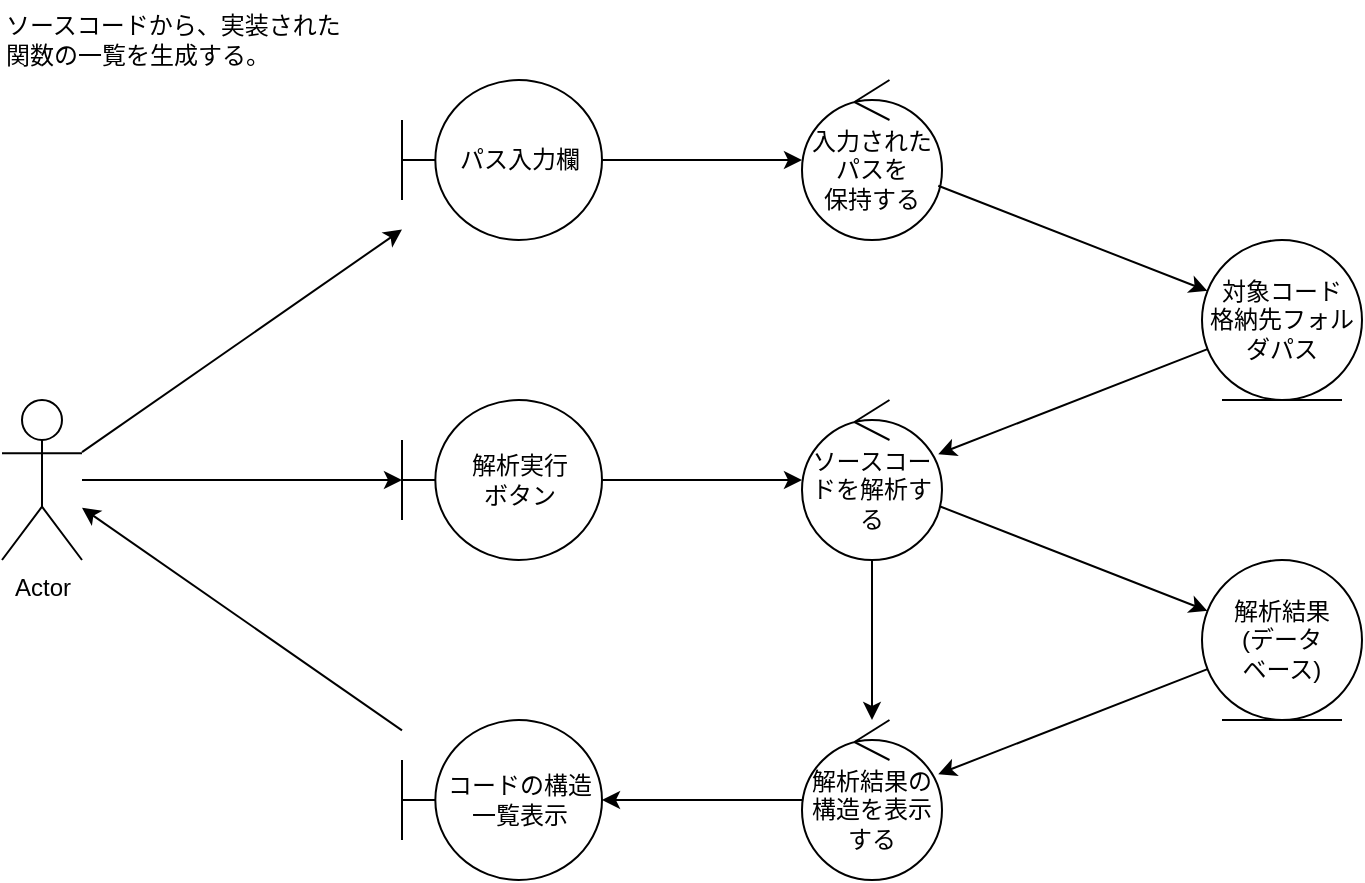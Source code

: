 <mxfile version="20.8.16" type="device" pages="2"><diagram id="aAcxY891YL0pD5tuYf8G" name="Robustness_001"><mxGraphModel dx="1674" dy="854" grid="1" gridSize="10" guides="1" tooltips="1" connect="1" arrows="1" fold="1" page="1" pageScale="1" pageWidth="827" pageHeight="1169" math="0" shadow="0"><root><mxCell id="oj2rveWy2fUB18ha31-S-0"/><mxCell id="oj2rveWy2fUB18ha31-S-1" parent="oj2rveWy2fUB18ha31-S-0"/><mxCell id="NyDXWPLxRFhHV4xqqKNL-6" style="edgeStyle=none;rounded=0;orthogonalLoop=1;jettySize=auto;html=1;" parent="oj2rveWy2fUB18ha31-S-1" source="NyDXWPLxRFhHV4xqqKNL-0" target="NyDXWPLxRFhHV4xqqKNL-1" edge="1"><mxGeometry relative="1" as="geometry"/></mxCell><mxCell id="NyDXWPLxRFhHV4xqqKNL-9" style="edgeStyle=none;rounded=0;orthogonalLoop=1;jettySize=auto;html=1;" parent="oj2rveWy2fUB18ha31-S-1" source="NyDXWPLxRFhHV4xqqKNL-0" target="NyDXWPLxRFhHV4xqqKNL-8" edge="1"><mxGeometry relative="1" as="geometry"/></mxCell><mxCell id="NyDXWPLxRFhHV4xqqKNL-0" value="Actor" style="shape=umlActor;verticalLabelPosition=bottom;labelBackgroundColor=#ffffff;verticalAlign=top;html=1;" parent="oj2rveWy2fUB18ha31-S-1" vertex="1"><mxGeometry x="80" y="240" width="40" height="80" as="geometry"/></mxCell><mxCell id="UJ7H3D8fo53UwMAMjNgk-2" style="rounded=0;orthogonalLoop=1;jettySize=auto;html=1;" parent="oj2rveWy2fUB18ha31-S-1" source="NyDXWPLxRFhHV4xqqKNL-1" target="UJ7H3D8fo53UwMAMjNgk-0" edge="1"><mxGeometry relative="1" as="geometry"/></mxCell><mxCell id="NyDXWPLxRFhHV4xqqKNL-1" value="パス入力欄" style="shape=umlBoundary;whiteSpace=wrap;html=1;" parent="oj2rveWy2fUB18ha31-S-1" vertex="1"><mxGeometry x="280" y="80" width="100" height="80" as="geometry"/></mxCell><mxCell id="UJ7H3D8fo53UwMAMjNgk-7" style="edgeStyle=none;rounded=0;orthogonalLoop=1;jettySize=auto;html=1;" parent="oj2rveWy2fUB18ha31-S-1" source="NyDXWPLxRFhHV4xqqKNL-8" target="UJ7H3D8fo53UwMAMjNgk-4" edge="1"><mxGeometry relative="1" as="geometry"/></mxCell><mxCell id="NyDXWPLxRFhHV4xqqKNL-8" value="解析実行&lt;br&gt;ボタン" style="shape=umlBoundary;whiteSpace=wrap;html=1;" parent="oj2rveWy2fUB18ha31-S-1" vertex="1"><mxGeometry x="280" y="240" width="100" height="80" as="geometry"/></mxCell><mxCell id="UJ7H3D8fo53UwMAMjNgk-0" value="入力された&lt;br&gt;パスを&lt;br&gt;保持する" style="ellipse;shape=umlControl;whiteSpace=wrap;html=1;" parent="oj2rveWy2fUB18ha31-S-1" vertex="1"><mxGeometry x="480" y="80" width="70" height="80" as="geometry"/></mxCell><mxCell id="UJ7H3D8fo53UwMAMjNgk-1" value="対象コード&lt;br&gt;格納先フォルダパス" style="ellipse;shape=umlEntity;whiteSpace=wrap;html=1;" parent="oj2rveWy2fUB18ha31-S-1" vertex="1"><mxGeometry x="680" y="160" width="80" height="80" as="geometry"/></mxCell><mxCell id="UJ7H3D8fo53UwMAMjNgk-3" style="rounded=0;orthogonalLoop=1;jettySize=auto;html=1;" parent="oj2rveWy2fUB18ha31-S-1" source="UJ7H3D8fo53UwMAMjNgk-0" target="UJ7H3D8fo53UwMAMjNgk-1" edge="1"><mxGeometry relative="1" as="geometry"><mxPoint x="390" y="71.622" as="sourcePoint"/><mxPoint x="492.265" y="115.844" as="targetPoint"/></mxGeometry></mxCell><mxCell id="UJ7H3D8fo53UwMAMjNgk-8" style="edgeStyle=none;rounded=0;orthogonalLoop=1;jettySize=auto;html=1;" parent="oj2rveWy2fUB18ha31-S-1" source="UJ7H3D8fo53UwMAMjNgk-4" target="UJ7H3D8fo53UwMAMjNgk-6" edge="1"><mxGeometry relative="1" as="geometry"/></mxCell><mxCell id="UJ7H3D8fo53UwMAMjNgk-12" style="edgeStyle=none;rounded=0;orthogonalLoop=1;jettySize=auto;html=1;" parent="oj2rveWy2fUB18ha31-S-1" source="UJ7H3D8fo53UwMAMjNgk-4" target="UJ7H3D8fo53UwMAMjNgk-11" edge="1"><mxGeometry relative="1" as="geometry"/></mxCell><mxCell id="UJ7H3D8fo53UwMAMjNgk-4" value="ソースコードを解析する" style="ellipse;shape=umlControl;whiteSpace=wrap;html=1;" parent="oj2rveWy2fUB18ha31-S-1" vertex="1"><mxGeometry x="480" y="240" width="70" height="80" as="geometry"/></mxCell><mxCell id="UJ7H3D8fo53UwMAMjNgk-5" style="rounded=0;orthogonalLoop=1;jettySize=auto;html=1;" parent="oj2rveWy2fUB18ha31-S-1" source="UJ7H3D8fo53UwMAMjNgk-1" target="UJ7H3D8fo53UwMAMjNgk-4" edge="1"><mxGeometry relative="1" as="geometry"><mxPoint x="550" y="210" as="sourcePoint"/><mxPoint x="692.737" y="195.458" as="targetPoint"/></mxGeometry></mxCell><mxCell id="UJ7H3D8fo53UwMAMjNgk-13" style="edgeStyle=none;rounded=0;orthogonalLoop=1;jettySize=auto;html=1;" parent="oj2rveWy2fUB18ha31-S-1" source="UJ7H3D8fo53UwMAMjNgk-6" target="UJ7H3D8fo53UwMAMjNgk-11" edge="1"><mxGeometry relative="1" as="geometry"/></mxCell><mxCell id="UJ7H3D8fo53UwMAMjNgk-6" value="解析結果&lt;br&gt;(データ&lt;br&gt;ベース)" style="ellipse;shape=umlEntity;whiteSpace=wrap;html=1;" parent="oj2rveWy2fUB18ha31-S-1" vertex="1"><mxGeometry x="680" y="320" width="80" height="80" as="geometry"/></mxCell><mxCell id="UJ7H3D8fo53UwMAMjNgk-15" style="edgeStyle=none;rounded=0;orthogonalLoop=1;jettySize=auto;html=1;" parent="oj2rveWy2fUB18ha31-S-1" source="UJ7H3D8fo53UwMAMjNgk-10" target="NyDXWPLxRFhHV4xqqKNL-0" edge="1"><mxGeometry relative="1" as="geometry"/></mxCell><mxCell id="UJ7H3D8fo53UwMAMjNgk-10" value="コードの構造&lt;br&gt;一覧表示" style="shape=umlBoundary;whiteSpace=wrap;html=1;" parent="oj2rveWy2fUB18ha31-S-1" vertex="1"><mxGeometry x="280" y="400" width="100" height="80" as="geometry"/></mxCell><mxCell id="UJ7H3D8fo53UwMAMjNgk-14" style="edgeStyle=none;rounded=0;orthogonalLoop=1;jettySize=auto;html=1;" parent="oj2rveWy2fUB18ha31-S-1" source="UJ7H3D8fo53UwMAMjNgk-11" target="UJ7H3D8fo53UwMAMjNgk-10" edge="1"><mxGeometry relative="1" as="geometry"/></mxCell><mxCell id="UJ7H3D8fo53UwMAMjNgk-11" value="解析結果の構造を表示する" style="ellipse;shape=umlControl;whiteSpace=wrap;html=1;" parent="oj2rveWy2fUB18ha31-S-1" vertex="1"><mxGeometry x="480" y="400" width="70" height="80" as="geometry"/></mxCell><mxCell id="CUg3N9s3umWkRpXyiIwL-0" value="ソースコードから、実装された&lt;br&gt;関数の一覧を生成する。" style="text;strokeColor=none;align=left;fillColor=none;html=1;verticalAlign=middle;whiteSpace=wrap;rounded=0;" parent="oj2rveWy2fUB18ha31-S-1" vertex="1"><mxGeometry x="80" y="40" width="200" height="40" as="geometry"/></mxCell></root></mxGraphModel></diagram><diagram id="cFuoGiIez_BSyUekVHly" name="Robustness_002"><mxGraphModel dx="1674" dy="854" grid="1" gridSize="10" guides="1" tooltips="1" connect="1" arrows="1" fold="1" page="1" pageScale="1" pageWidth="827" pageHeight="1169" math="0" shadow="0"><root><mxCell id="0"/><mxCell id="1" parent="0"/><mxCell id="CGGIOd6Ufp2YLCBXRxTS-23" style="edgeStyle=none;rounded=0;orthogonalLoop=1;jettySize=auto;html=1;" parent="1" source="CGGIOd6Ufp2YLCBXRxTS-3" target="CGGIOd6Ufp2YLCBXRxTS-22" edge="1"><mxGeometry relative="1" as="geometry"/></mxCell><mxCell id="CGGIOd6Ufp2YLCBXRxTS-3" value="Actor" style="shape=umlActor;verticalLabelPosition=bottom;labelBackgroundColor=#ffffff;verticalAlign=top;html=1;" parent="1" vertex="1"><mxGeometry x="80" y="280" width="40" height="80" as="geometry"/></mxCell><mxCell id="CGGIOd6Ufp2YLCBXRxTS-21" value="関数のテスト設計書の&lt;br style=&quot;border-color: var(--border-color); text-align: center;&quot;&gt;&lt;span style=&quot;text-align: center;&quot;&gt;雛形を作成する&lt;/span&gt;" style="text;strokeColor=none;align=left;fillColor=none;html=1;verticalAlign=middle;whiteSpace=wrap;rounded=0;" parent="1" vertex="1"><mxGeometry x="80" y="40" width="200" height="40" as="geometry"/></mxCell><mxCell id="bTUWarABwew5Ds3QMobS-2" style="edgeStyle=none;rounded=0;orthogonalLoop=1;jettySize=auto;html=1;" edge="1" parent="1" source="CGGIOd6Ufp2YLCBXRxTS-22" target="xhli7VhbEw7Bsvnqu3Y4-1"><mxGeometry relative="1" as="geometry"/></mxCell><mxCell id="CGGIOd6Ufp2YLCBXRxTS-22" value="雛形生成&lt;br&gt;ボタン" style="shape=umlBoundary;whiteSpace=wrap;html=1;" parent="1" vertex="1"><mxGeometry x="280" y="120" width="100" height="80" as="geometry"/></mxCell><mxCell id="bTUWarABwew5Ds3QMobS-3" style="edgeStyle=none;rounded=0;orthogonalLoop=1;jettySize=auto;html=1;" edge="1" parent="1" source="xhli7VhbEw7Bsvnqu3Y4-1" target="bTUWarABwew5Ds3QMobS-1"><mxGeometry relative="1" as="geometry"/></mxCell><mxCell id="bTUWarABwew5Ds3QMobS-6" style="edgeStyle=none;rounded=0;orthogonalLoop=1;jettySize=auto;html=1;" edge="1" parent="1" source="xhli7VhbEw7Bsvnqu3Y4-1" target="bTUWarABwew5Ds3QMobS-4"><mxGeometry relative="1" as="geometry"/></mxCell><mxCell id="xhli7VhbEw7Bsvnqu3Y4-1" value="解析されたファイルの一覧を作成する。" style="ellipse;shape=umlControl;whiteSpace=wrap;html=1;" vertex="1" parent="1"><mxGeometry x="480" y="120" width="70" height="80" as="geometry"/></mxCell><mxCell id="bTUWarABwew5Ds3QMobS-7" style="edgeStyle=none;rounded=0;orthogonalLoop=1;jettySize=auto;html=1;" edge="1" parent="1" source="bTUWarABwew5Ds3QMobS-1" target="bTUWarABwew5Ds3QMobS-4"><mxGeometry relative="1" as="geometry"/></mxCell><mxCell id="bTUWarABwew5Ds3QMobS-1" value="ファイル一覧" style="ellipse;shape=umlEntity;whiteSpace=wrap;html=1;" vertex="1" parent="1"><mxGeometry x="680" y="120" width="80" height="80" as="geometry"/></mxCell><mxCell id="bTUWarABwew5Ds3QMobS-8" style="edgeStyle=none;rounded=0;orthogonalLoop=1;jettySize=auto;html=1;" edge="1" parent="1" source="bTUWarABwew5Ds3QMobS-4" target="bTUWarABwew5Ds3QMobS-5"><mxGeometry relative="1" as="geometry"/></mxCell><mxCell id="bTUWarABwew5Ds3QMobS-10" style="edgeStyle=none;rounded=0;orthogonalLoop=1;jettySize=auto;html=1;" edge="1" parent="1" source="bTUWarABwew5Ds3QMobS-4" target="bTUWarABwew5Ds3QMobS-9"><mxGeometry relative="1" as="geometry"/></mxCell><mxCell id="bTUWarABwew5Ds3QMobS-17" style="edgeStyle=none;rounded=0;orthogonalLoop=1;jettySize=auto;html=1;" edge="1" parent="1" source="bTUWarABwew5Ds3QMobS-4" target="bTUWarABwew5Ds3QMobS-16"><mxGeometry relative="1" as="geometry"/></mxCell><mxCell id="bTUWarABwew5Ds3QMobS-4" value="ファイルごとに実装された関数の一覧を作成する。" style="ellipse;shape=umlControl;whiteSpace=wrap;html=1;" vertex="1" parent="1"><mxGeometry x="480" y="280" width="70" height="80" as="geometry"/></mxCell><mxCell id="bTUWarABwew5Ds3QMobS-5" value="ファイルごとの関数の一覧" style="ellipse;shape=umlEntity;whiteSpace=wrap;html=1;" vertex="1" parent="1"><mxGeometry x="680" y="280" width="80" height="80" as="geometry"/></mxCell><mxCell id="bTUWarABwew5Ds3QMobS-12" style="edgeStyle=none;rounded=0;orthogonalLoop=1;jettySize=auto;html=1;" edge="1" parent="1" source="bTUWarABwew5Ds3QMobS-9" target="bTUWarABwew5Ds3QMobS-11"><mxGeometry relative="1" as="geometry"/></mxCell><mxCell id="bTUWarABwew5Ds3QMobS-14" style="edgeStyle=none;rounded=0;orthogonalLoop=1;jettySize=auto;html=1;" edge="1" parent="1" source="bTUWarABwew5Ds3QMobS-9" target="bTUWarABwew5Ds3QMobS-13"><mxGeometry relative="1" as="geometry"/></mxCell><mxCell id="bTUWarABwew5Ds3QMobS-18" style="edgeStyle=none;rounded=0;orthogonalLoop=1;jettySize=auto;html=1;" edge="1" parent="1" source="bTUWarABwew5Ds3QMobS-9" target="bTUWarABwew5Ds3QMobS-16"><mxGeometry relative="1" as="geometry"/></mxCell><mxCell id="bTUWarABwew5Ds3QMobS-9" value="関数ごとのテスト設計書のテンプレートを作成する。" style="ellipse;shape=umlControl;whiteSpace=wrap;html=1;" vertex="1" parent="1"><mxGeometry x="480" y="400" width="70" height="80" as="geometry"/></mxCell><mxCell id="bTUWarABwew5Ds3QMobS-11" value="関数ごとのテスト設計のテンプレート" style="ellipse;shape=umlEntity;whiteSpace=wrap;html=1;" vertex="1" parent="1"><mxGeometry x="680" y="400" width="80" height="80" as="geometry"/></mxCell><mxCell id="bTUWarABwew5Ds3QMobS-19" style="edgeStyle=none;rounded=0;orthogonalLoop=1;jettySize=auto;html=1;" edge="1" parent="1" source="bTUWarABwew5Ds3QMobS-13" target="bTUWarABwew5Ds3QMobS-16"><mxGeometry relative="1" as="geometry"/></mxCell><mxCell id="bTUWarABwew5Ds3QMobS-13" value="テンプレートをファイルに出力する。" style="ellipse;shape=umlControl;whiteSpace=wrap;html=1;" vertex="1" parent="1"><mxGeometry x="480" y="520" width="70" height="80" as="geometry"/></mxCell><mxCell id="bTUWarABwew5Ds3QMobS-20" style="edgeStyle=none;rounded=0;orthogonalLoop=1;jettySize=auto;html=1;" edge="1" parent="1" source="bTUWarABwew5Ds3QMobS-16" target="CGGIOd6Ufp2YLCBXRxTS-3"><mxGeometry relative="1" as="geometry"/></mxCell><mxCell id="bTUWarABwew5Ds3QMobS-16" value="ログ画面" style="shape=umlBoundary;whiteSpace=wrap;html=1;" vertex="1" parent="1"><mxGeometry x="280" y="400" width="100" height="80" as="geometry"/></mxCell></root></mxGraphModel></diagram></mxfile>